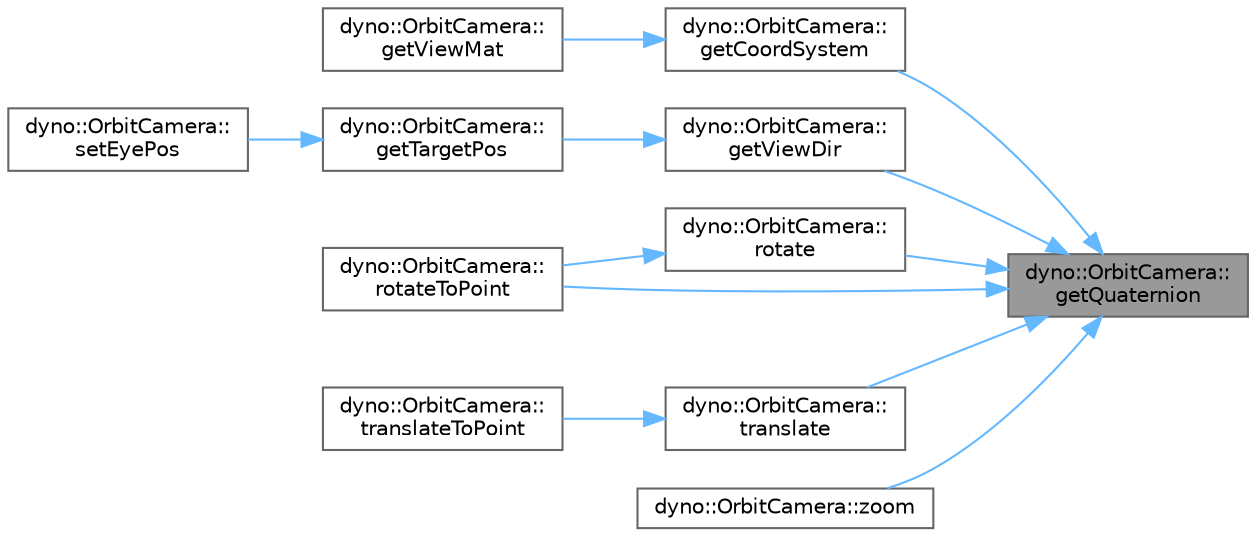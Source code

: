 digraph "dyno::OrbitCamera::getQuaternion"
{
 // LATEX_PDF_SIZE
  bgcolor="transparent";
  edge [fontname=Helvetica,fontsize=10,labelfontname=Helvetica,labelfontsize=10];
  node [fontname=Helvetica,fontsize=10,shape=box,height=0.2,width=0.4];
  rankdir="RL";
  Node1 [id="Node000001",label="dyno::OrbitCamera::\lgetQuaternion",height=0.2,width=0.4,color="gray40", fillcolor="grey60", style="filled", fontcolor="black",tooltip=" "];
  Node1 -> Node2 [id="edge1_Node000001_Node000002",dir="back",color="steelblue1",style="solid",tooltip=" "];
  Node2 [id="Node000002",label="dyno::OrbitCamera::\lgetCoordSystem",height=0.2,width=0.4,color="grey40", fillcolor="white", style="filled",URL="$classdyno_1_1_orbit_camera.html#a2971cd511245add89240e58488219510",tooltip=" "];
  Node2 -> Node3 [id="edge2_Node000002_Node000003",dir="back",color="steelblue1",style="solid",tooltip=" "];
  Node3 [id="Node000003",label="dyno::OrbitCamera::\lgetViewMat",height=0.2,width=0.4,color="grey40", fillcolor="white", style="filled",URL="$classdyno_1_1_orbit_camera.html#a1838c0790e7ae416c3be39873999a372",tooltip=" "];
  Node1 -> Node4 [id="edge3_Node000001_Node000004",dir="back",color="steelblue1",style="solid",tooltip=" "];
  Node4 [id="Node000004",label="dyno::OrbitCamera::\lgetViewDir",height=0.2,width=0.4,color="grey40", fillcolor="white", style="filled",URL="$classdyno_1_1_orbit_camera.html#a146a6af4a2898d36d9e62aaddef6d36a",tooltip=" "];
  Node4 -> Node5 [id="edge4_Node000004_Node000005",dir="back",color="steelblue1",style="solid",tooltip=" "];
  Node5 [id="Node000005",label="dyno::OrbitCamera::\lgetTargetPos",height=0.2,width=0.4,color="grey40", fillcolor="white", style="filled",URL="$classdyno_1_1_orbit_camera.html#aae7005dcc684337cbaaf8bf9e2a1c42b",tooltip=" "];
  Node5 -> Node6 [id="edge5_Node000005_Node000006",dir="back",color="steelblue1",style="solid",tooltip=" "];
  Node6 [id="Node000006",label="dyno::OrbitCamera::\lsetEyePos",height=0.2,width=0.4,color="grey40", fillcolor="white", style="filled",URL="$classdyno_1_1_orbit_camera.html#aa105e8660681442867fe51449bfd4572",tooltip=" "];
  Node1 -> Node7 [id="edge6_Node000001_Node000007",dir="back",color="steelblue1",style="solid",tooltip=" "];
  Node7 [id="Node000007",label="dyno::OrbitCamera::\lrotate",height=0.2,width=0.4,color="grey40", fillcolor="white", style="filled",URL="$classdyno_1_1_orbit_camera.html#aa2571a710f5a5a7c2cdf3617ff617d82",tooltip=" "];
  Node7 -> Node8 [id="edge7_Node000007_Node000008",dir="back",color="steelblue1",style="solid",tooltip=" "];
  Node8 [id="Node000008",label="dyno::OrbitCamera::\lrotateToPoint",height=0.2,width=0.4,color="grey40", fillcolor="white", style="filled",URL="$classdyno_1_1_orbit_camera.html#a5527d639e4a08c592aace473ab14a3d0",tooltip=" "];
  Node1 -> Node8 [id="edge8_Node000001_Node000008",dir="back",color="steelblue1",style="solid",tooltip=" "];
  Node1 -> Node9 [id="edge9_Node000001_Node000009",dir="back",color="steelblue1",style="solid",tooltip=" "];
  Node9 [id="Node000009",label="dyno::OrbitCamera::\ltranslate",height=0.2,width=0.4,color="grey40", fillcolor="white", style="filled",URL="$classdyno_1_1_orbit_camera.html#a6bd5aa1544bc7fc99944f7cdaf58e95e",tooltip=" "];
  Node9 -> Node10 [id="edge10_Node000009_Node000010",dir="back",color="steelblue1",style="solid",tooltip=" "];
  Node10 [id="Node000010",label="dyno::OrbitCamera::\ltranslateToPoint",height=0.2,width=0.4,color="grey40", fillcolor="white", style="filled",URL="$classdyno_1_1_orbit_camera.html#a8b0596f893fe55e970d3655f08d91540",tooltip=" "];
  Node1 -> Node11 [id="edge11_Node000001_Node000011",dir="back",color="steelblue1",style="solid",tooltip=" "];
  Node11 [id="Node000011",label="dyno::OrbitCamera::zoom",height=0.2,width=0.4,color="grey40", fillcolor="white", style="filled",URL="$classdyno_1_1_orbit_camera.html#a80838d2b6c9117258d9fec80d8e7fb3d",tooltip=" "];
}
